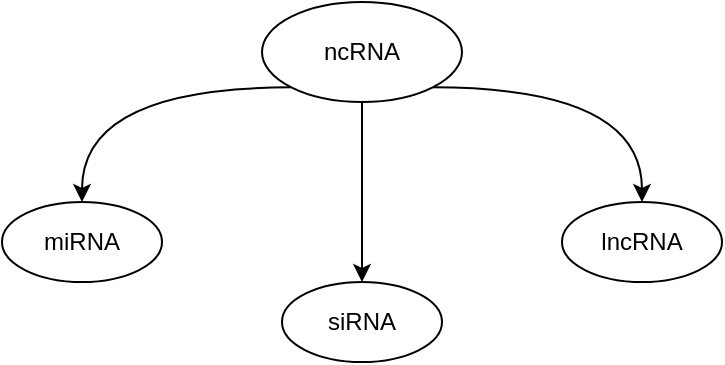 <mxfile version="24.4.3" type="github">
  <diagram id="R2lEEEUBdFMjLlhIrx00" name="Page-1">
    <mxGraphModel dx="724" dy="441" grid="1" gridSize="10" guides="1" tooltips="1" connect="1" arrows="1" fold="1" page="1" pageScale="1" pageWidth="850" pageHeight="1100" math="0" shadow="0" extFonts="Permanent Marker^https://fonts.googleapis.com/css?family=Permanent+Marker">
      <root>
        <mxCell id="0" />
        <mxCell id="1" parent="0" />
        <mxCell id="xW6vxqvG4x_OU7LfNKG0-8" style="edgeStyle=orthogonalEdgeStyle;rounded=0;orthogonalLoop=1;jettySize=auto;html=1;exitX=0;exitY=1;exitDx=0;exitDy=0;entryX=0.5;entryY=0;entryDx=0;entryDy=0;curved=1;" edge="1" parent="1" source="xW6vxqvG4x_OU7LfNKG0-1" target="xW6vxqvG4x_OU7LfNKG0-2">
          <mxGeometry relative="1" as="geometry" />
        </mxCell>
        <mxCell id="xW6vxqvG4x_OU7LfNKG0-9" style="edgeStyle=orthogonalEdgeStyle;rounded=0;orthogonalLoop=1;jettySize=auto;html=1;exitX=0.5;exitY=1;exitDx=0;exitDy=0;entryX=0.5;entryY=0;entryDx=0;entryDy=0;" edge="1" parent="1" source="xW6vxqvG4x_OU7LfNKG0-1" target="xW6vxqvG4x_OU7LfNKG0-5">
          <mxGeometry relative="1" as="geometry" />
        </mxCell>
        <mxCell id="xW6vxqvG4x_OU7LfNKG0-10" style="edgeStyle=orthogonalEdgeStyle;rounded=0;orthogonalLoop=1;jettySize=auto;html=1;exitX=1;exitY=1;exitDx=0;exitDy=0;entryX=0.5;entryY=0;entryDx=0;entryDy=0;curved=1;" edge="1" parent="1" source="xW6vxqvG4x_OU7LfNKG0-1" target="xW6vxqvG4x_OU7LfNKG0-6">
          <mxGeometry relative="1" as="geometry" />
        </mxCell>
        <mxCell id="xW6vxqvG4x_OU7LfNKG0-1" value="ncRNA" style="ellipse;whiteSpace=wrap;html=1;" vertex="1" parent="1">
          <mxGeometry x="320" y="220" width="100" height="50" as="geometry" />
        </mxCell>
        <mxCell id="xW6vxqvG4x_OU7LfNKG0-2" value="miRNA" style="ellipse;whiteSpace=wrap;html=1;" vertex="1" parent="1">
          <mxGeometry x="190" y="320" width="80" height="40" as="geometry" />
        </mxCell>
        <mxCell id="xW6vxqvG4x_OU7LfNKG0-5" value="siRNA" style="ellipse;whiteSpace=wrap;html=1;" vertex="1" parent="1">
          <mxGeometry x="330" y="360" width="80" height="40" as="geometry" />
        </mxCell>
        <mxCell id="xW6vxqvG4x_OU7LfNKG0-6" value="lncRNA" style="ellipse;whiteSpace=wrap;html=1;" vertex="1" parent="1">
          <mxGeometry x="470" y="320" width="80" height="40" as="geometry" />
        </mxCell>
      </root>
    </mxGraphModel>
  </diagram>
</mxfile>
